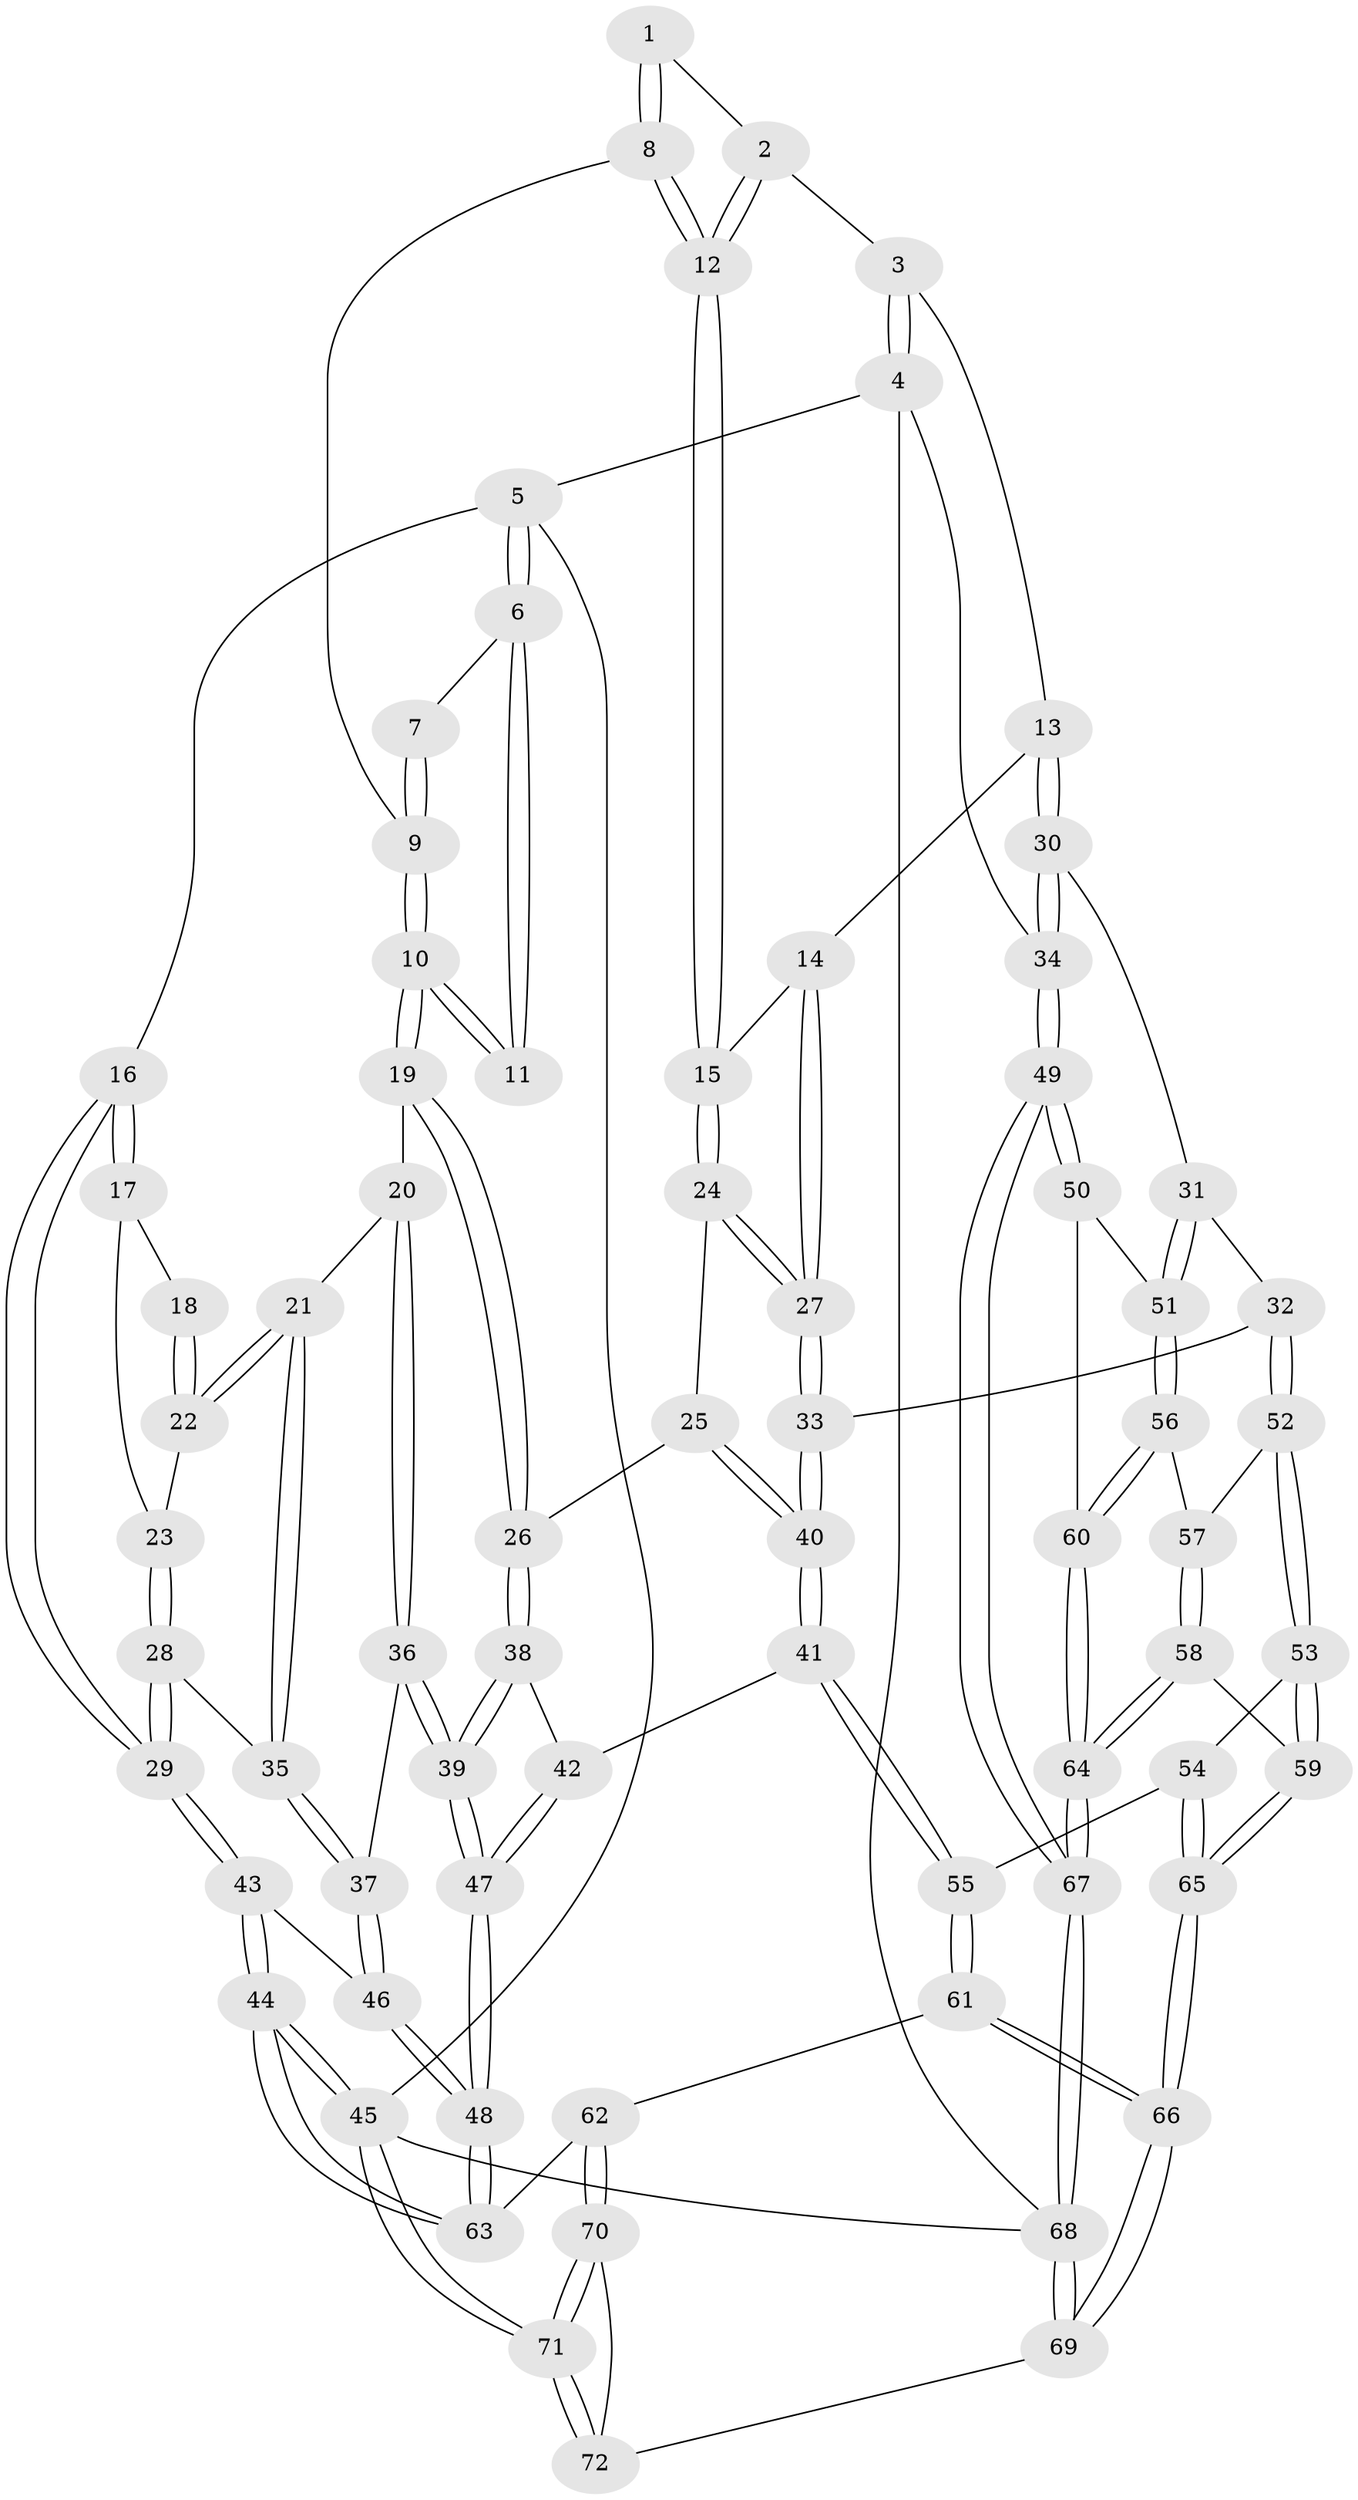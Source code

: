 // coarse degree distribution, {4: 0.45, 7: 0.025, 6: 0.1, 5: 0.325, 3: 0.1}
// Generated by graph-tools (version 1.1) at 2025/42/03/06/25 10:42:34]
// undirected, 72 vertices, 177 edges
graph export_dot {
graph [start="1"]
  node [color=gray90,style=filled];
  1 [pos="+0.3207953204287225+0"];
  2 [pos="+0.7776582363101022+0"];
  3 [pos="+0.8854391233335827+0"];
  4 [pos="+1+0"];
  5 [pos="+0+0"];
  6 [pos="+0.20569705099879387+0"];
  7 [pos="+0.2153949188129935+0"];
  8 [pos="+0.47228138320010055+0.16280809557080037"];
  9 [pos="+0.3516500211363333+0.22434472630448146"];
  10 [pos="+0.30228353261032337+0.280772226995272"];
  11 [pos="+0.2145525532875214+0.18574775640789518"];
  12 [pos="+0.5859414240517141+0.18549379668968055"];
  13 [pos="+0.8697482312757535+0.23748141569156503"];
  14 [pos="+0.7971532957436466+0.24097829989736375"];
  15 [pos="+0.5875418465542358+0.18872630763172454"];
  16 [pos="+0+0"];
  17 [pos="+0+0.020085310077611284"];
  18 [pos="+0.12745475806684356+0.18572640826219516"];
  19 [pos="+0.30001231064146444+0.2951344138059173"];
  20 [pos="+0.2126461253783169+0.3263749451974573"];
  21 [pos="+0.10355421362371678+0.3167956627708988"];
  22 [pos="+0.09455413367991239+0.3085458849004363"];
  23 [pos="+0.08572946990703803+0.3058388176368864"];
  24 [pos="+0.584584462336343+0.24686791870389843"];
  25 [pos="+0.40168511782722643+0.36701321409967336"];
  26 [pos="+0.3211991690212336+0.33031597683898434"];
  27 [pos="+0.6280946677529793+0.4467667146256371"];
  28 [pos="+0+0.3261008026674414"];
  29 [pos="+0+0.3182413954215834"];
  30 [pos="+0.9683426218346942+0.36490118766234386"];
  31 [pos="+0.8550129905896274+0.4606173959513813"];
  32 [pos="+0.6434007808908929+0.4577978719891714"];
  33 [pos="+0.628134399882137+0.44837845027716416"];
  34 [pos="+1+0.3843393598776733"];
  35 [pos="+0.07581748666821052+0.4217773592716138"];
  36 [pos="+0.1517042635357756+0.4914472971960988"];
  37 [pos="+0.07793988720004012+0.47170213561762836"];
  38 [pos="+0.3022235520698716+0.4323672183839588"];
  39 [pos="+0.19689332865163262+0.5342809953136067"];
  40 [pos="+0.5181061643965652+0.487500232372302"];
  41 [pos="+0.46997536389427197+0.5549768085297132"];
  42 [pos="+0.3801552863170796+0.5454991567019003"];
  43 [pos="+0+0.5517936430023633"];
  44 [pos="+0+1"];
  45 [pos="+0+1"];
  46 [pos="+0+0.5423263482399678"];
  47 [pos="+0.21985936429371775+0.6293649560555121"];
  48 [pos="+0.20030573925279263+0.7094998714178402"];
  49 [pos="+1+0.8383964312864477"];
  50 [pos="+0.911697125606578+0.6173266002660147"];
  51 [pos="+0.8546599429274447+0.5211611465308454"];
  52 [pos="+0.6674935536826085+0.5777719605508961"];
  53 [pos="+0.6243871027459386+0.6362273579571192"];
  54 [pos="+0.5468782177016669+0.66467977786901"];
  55 [pos="+0.475756471151189+0.627477850710116"];
  56 [pos="+0.7860880218838988+0.6393751829082135"];
  57 [pos="+0.6777571420140697+0.589033416450481"];
  58 [pos="+0.7064783741642365+0.7764783298059752"];
  59 [pos="+0.6776171076508334+0.7819228039987616"];
  60 [pos="+0.797403232198653+0.7422886065828128"];
  61 [pos="+0.36566751087898075+0.8062043889916957"];
  62 [pos="+0.35933372579650225+0.8083800671268261"];
  63 [pos="+0.20351642805466882+0.7346394656745677"];
  64 [pos="+0.7929084449935769+0.7809414943328248"];
  65 [pos="+0.6277959409775534+0.8021972208202235"];
  66 [pos="+0.5738778516765191+0.858769962078562"];
  67 [pos="+1+1"];
  68 [pos="+1+1"];
  69 [pos="+0.6459578799295521+1"];
  70 [pos="+0.3548930614267472+0.8518898756139087"];
  71 [pos="+0.1992253910080458+1"];
  72 [pos="+0.587555937886922+1"];
  1 -- 2;
  1 -- 8;
  1 -- 8;
  2 -- 3;
  2 -- 12;
  2 -- 12;
  3 -- 4;
  3 -- 4;
  3 -- 13;
  4 -- 5;
  4 -- 34;
  4 -- 68;
  5 -- 6;
  5 -- 6;
  5 -- 16;
  5 -- 45;
  6 -- 7;
  6 -- 11;
  6 -- 11;
  7 -- 9;
  7 -- 9;
  8 -- 9;
  8 -- 12;
  8 -- 12;
  9 -- 10;
  9 -- 10;
  10 -- 11;
  10 -- 11;
  10 -- 19;
  10 -- 19;
  12 -- 15;
  12 -- 15;
  13 -- 14;
  13 -- 30;
  13 -- 30;
  14 -- 15;
  14 -- 27;
  14 -- 27;
  15 -- 24;
  15 -- 24;
  16 -- 17;
  16 -- 17;
  16 -- 29;
  16 -- 29;
  17 -- 18;
  17 -- 23;
  18 -- 22;
  18 -- 22;
  19 -- 20;
  19 -- 26;
  19 -- 26;
  20 -- 21;
  20 -- 36;
  20 -- 36;
  21 -- 22;
  21 -- 22;
  21 -- 35;
  21 -- 35;
  22 -- 23;
  23 -- 28;
  23 -- 28;
  24 -- 25;
  24 -- 27;
  24 -- 27;
  25 -- 26;
  25 -- 40;
  25 -- 40;
  26 -- 38;
  26 -- 38;
  27 -- 33;
  27 -- 33;
  28 -- 29;
  28 -- 29;
  28 -- 35;
  29 -- 43;
  29 -- 43;
  30 -- 31;
  30 -- 34;
  30 -- 34;
  31 -- 32;
  31 -- 51;
  31 -- 51;
  32 -- 33;
  32 -- 52;
  32 -- 52;
  33 -- 40;
  33 -- 40;
  34 -- 49;
  34 -- 49;
  35 -- 37;
  35 -- 37;
  36 -- 37;
  36 -- 39;
  36 -- 39;
  37 -- 46;
  37 -- 46;
  38 -- 39;
  38 -- 39;
  38 -- 42;
  39 -- 47;
  39 -- 47;
  40 -- 41;
  40 -- 41;
  41 -- 42;
  41 -- 55;
  41 -- 55;
  42 -- 47;
  42 -- 47;
  43 -- 44;
  43 -- 44;
  43 -- 46;
  44 -- 45;
  44 -- 45;
  44 -- 63;
  44 -- 63;
  45 -- 71;
  45 -- 71;
  45 -- 68;
  46 -- 48;
  46 -- 48;
  47 -- 48;
  47 -- 48;
  48 -- 63;
  48 -- 63;
  49 -- 50;
  49 -- 50;
  49 -- 67;
  49 -- 67;
  50 -- 51;
  50 -- 60;
  51 -- 56;
  51 -- 56;
  52 -- 53;
  52 -- 53;
  52 -- 57;
  53 -- 54;
  53 -- 59;
  53 -- 59;
  54 -- 55;
  54 -- 65;
  54 -- 65;
  55 -- 61;
  55 -- 61;
  56 -- 57;
  56 -- 60;
  56 -- 60;
  57 -- 58;
  57 -- 58;
  58 -- 59;
  58 -- 64;
  58 -- 64;
  59 -- 65;
  59 -- 65;
  60 -- 64;
  60 -- 64;
  61 -- 62;
  61 -- 66;
  61 -- 66;
  62 -- 63;
  62 -- 70;
  62 -- 70;
  64 -- 67;
  64 -- 67;
  65 -- 66;
  65 -- 66;
  66 -- 69;
  66 -- 69;
  67 -- 68;
  67 -- 68;
  68 -- 69;
  68 -- 69;
  69 -- 72;
  70 -- 71;
  70 -- 71;
  70 -- 72;
  71 -- 72;
  71 -- 72;
}
